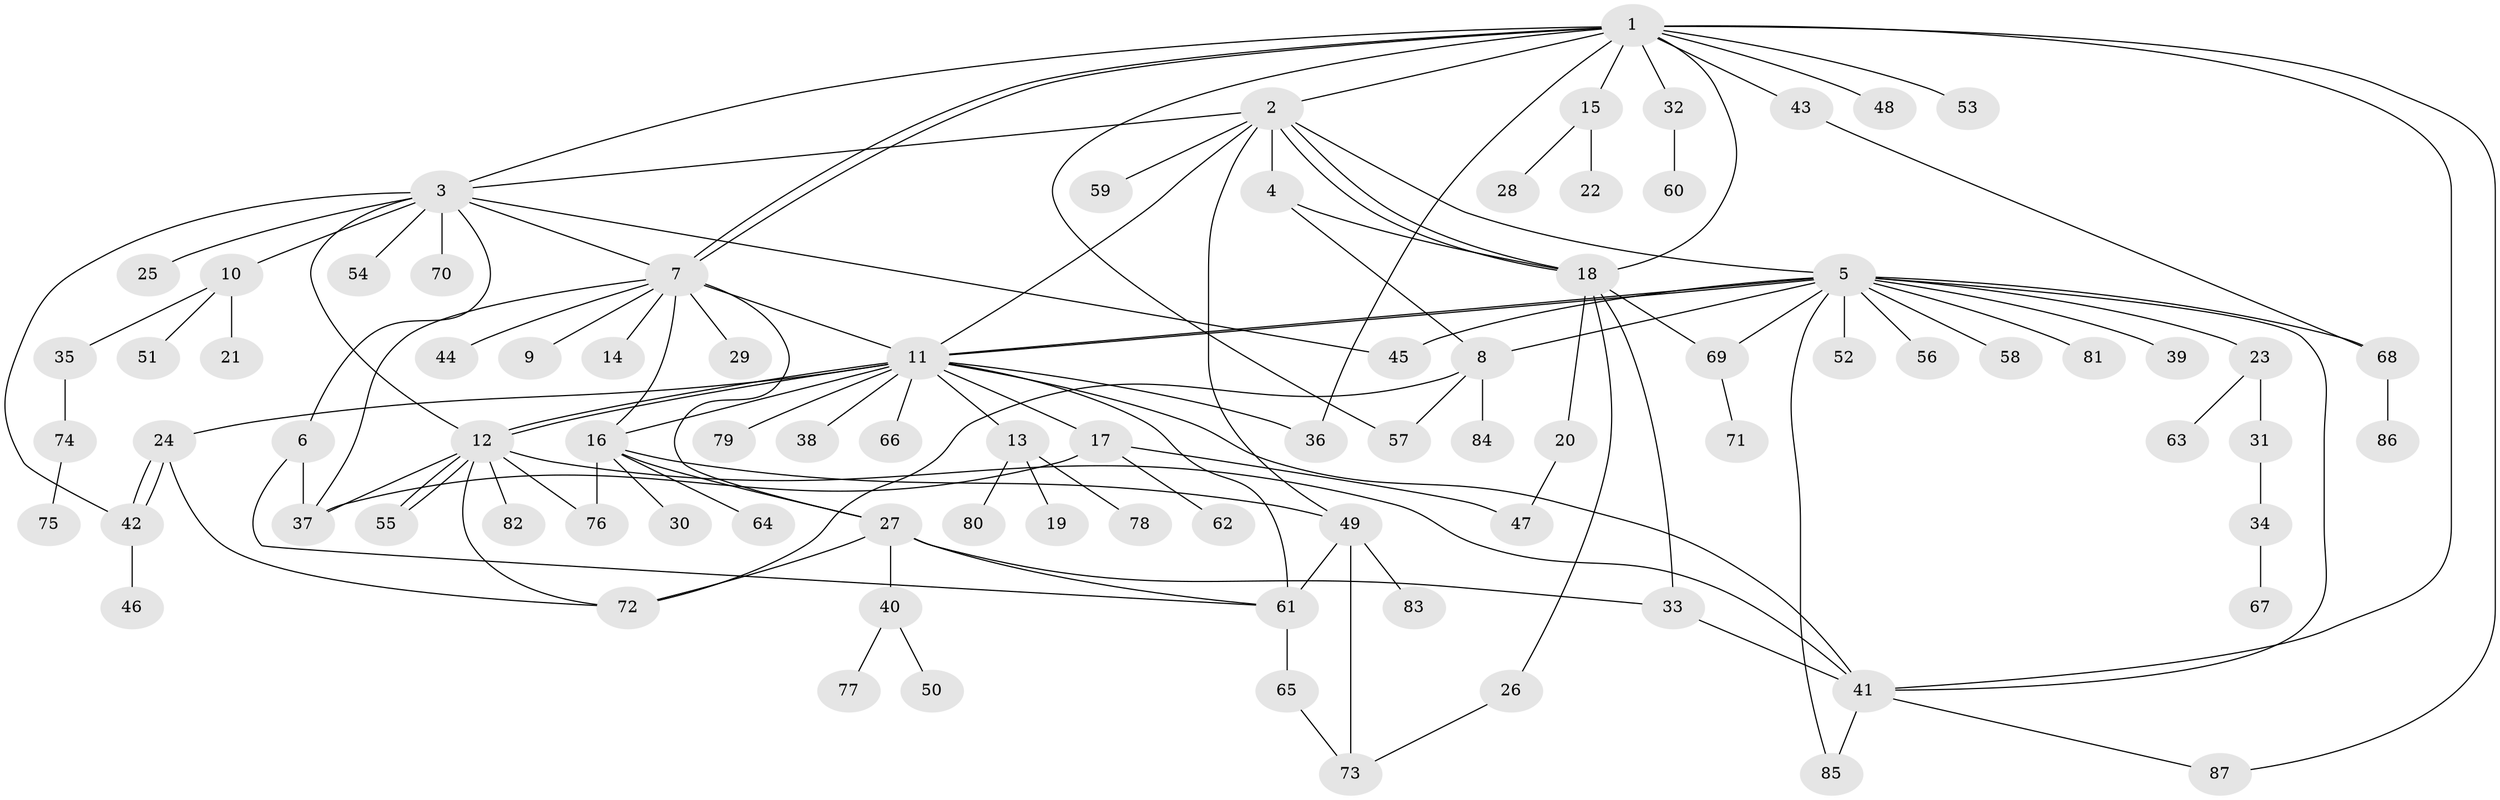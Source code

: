 // Generated by graph-tools (version 1.1) at 2025/49/03/09/25 03:49:53]
// undirected, 87 vertices, 129 edges
graph export_dot {
graph [start="1"]
  node [color=gray90,style=filled];
  1;
  2;
  3;
  4;
  5;
  6;
  7;
  8;
  9;
  10;
  11;
  12;
  13;
  14;
  15;
  16;
  17;
  18;
  19;
  20;
  21;
  22;
  23;
  24;
  25;
  26;
  27;
  28;
  29;
  30;
  31;
  32;
  33;
  34;
  35;
  36;
  37;
  38;
  39;
  40;
  41;
  42;
  43;
  44;
  45;
  46;
  47;
  48;
  49;
  50;
  51;
  52;
  53;
  54;
  55;
  56;
  57;
  58;
  59;
  60;
  61;
  62;
  63;
  64;
  65;
  66;
  67;
  68;
  69;
  70;
  71;
  72;
  73;
  74;
  75;
  76;
  77;
  78;
  79;
  80;
  81;
  82;
  83;
  84;
  85;
  86;
  87;
  1 -- 2;
  1 -- 3;
  1 -- 7;
  1 -- 7;
  1 -- 15;
  1 -- 18;
  1 -- 32;
  1 -- 36;
  1 -- 41;
  1 -- 43;
  1 -- 48;
  1 -- 53;
  1 -- 57;
  1 -- 87;
  2 -- 3;
  2 -- 4;
  2 -- 5;
  2 -- 11;
  2 -- 18;
  2 -- 18;
  2 -- 49;
  2 -- 59;
  3 -- 6;
  3 -- 7;
  3 -- 10;
  3 -- 12;
  3 -- 25;
  3 -- 42;
  3 -- 45;
  3 -- 54;
  3 -- 70;
  4 -- 8;
  4 -- 18;
  5 -- 8;
  5 -- 11;
  5 -- 11;
  5 -- 23;
  5 -- 39;
  5 -- 41;
  5 -- 45;
  5 -- 52;
  5 -- 56;
  5 -- 58;
  5 -- 68;
  5 -- 69;
  5 -- 81;
  5 -- 85;
  6 -- 37;
  6 -- 61;
  7 -- 9;
  7 -- 11;
  7 -- 14;
  7 -- 16;
  7 -- 27;
  7 -- 29;
  7 -- 37;
  7 -- 44;
  8 -- 57;
  8 -- 72;
  8 -- 84;
  10 -- 21;
  10 -- 35;
  10 -- 51;
  11 -- 12;
  11 -- 12;
  11 -- 13;
  11 -- 16;
  11 -- 17;
  11 -- 24;
  11 -- 36;
  11 -- 38;
  11 -- 41;
  11 -- 61;
  11 -- 66;
  11 -- 79;
  12 -- 37;
  12 -- 41;
  12 -- 55;
  12 -- 55;
  12 -- 72;
  12 -- 76;
  12 -- 82;
  13 -- 19;
  13 -- 78;
  13 -- 80;
  15 -- 22;
  15 -- 28;
  16 -- 27;
  16 -- 30;
  16 -- 49;
  16 -- 64;
  16 -- 76;
  17 -- 37;
  17 -- 47;
  17 -- 62;
  18 -- 20;
  18 -- 26;
  18 -- 33;
  18 -- 69;
  20 -- 47;
  23 -- 31;
  23 -- 63;
  24 -- 42;
  24 -- 42;
  24 -- 72;
  26 -- 73;
  27 -- 33;
  27 -- 40;
  27 -- 61;
  27 -- 72;
  31 -- 34;
  32 -- 60;
  33 -- 41;
  34 -- 67;
  35 -- 74;
  40 -- 50;
  40 -- 77;
  41 -- 85;
  41 -- 87;
  42 -- 46;
  43 -- 68;
  49 -- 61;
  49 -- 73;
  49 -- 83;
  61 -- 65;
  65 -- 73;
  68 -- 86;
  69 -- 71;
  74 -- 75;
}
